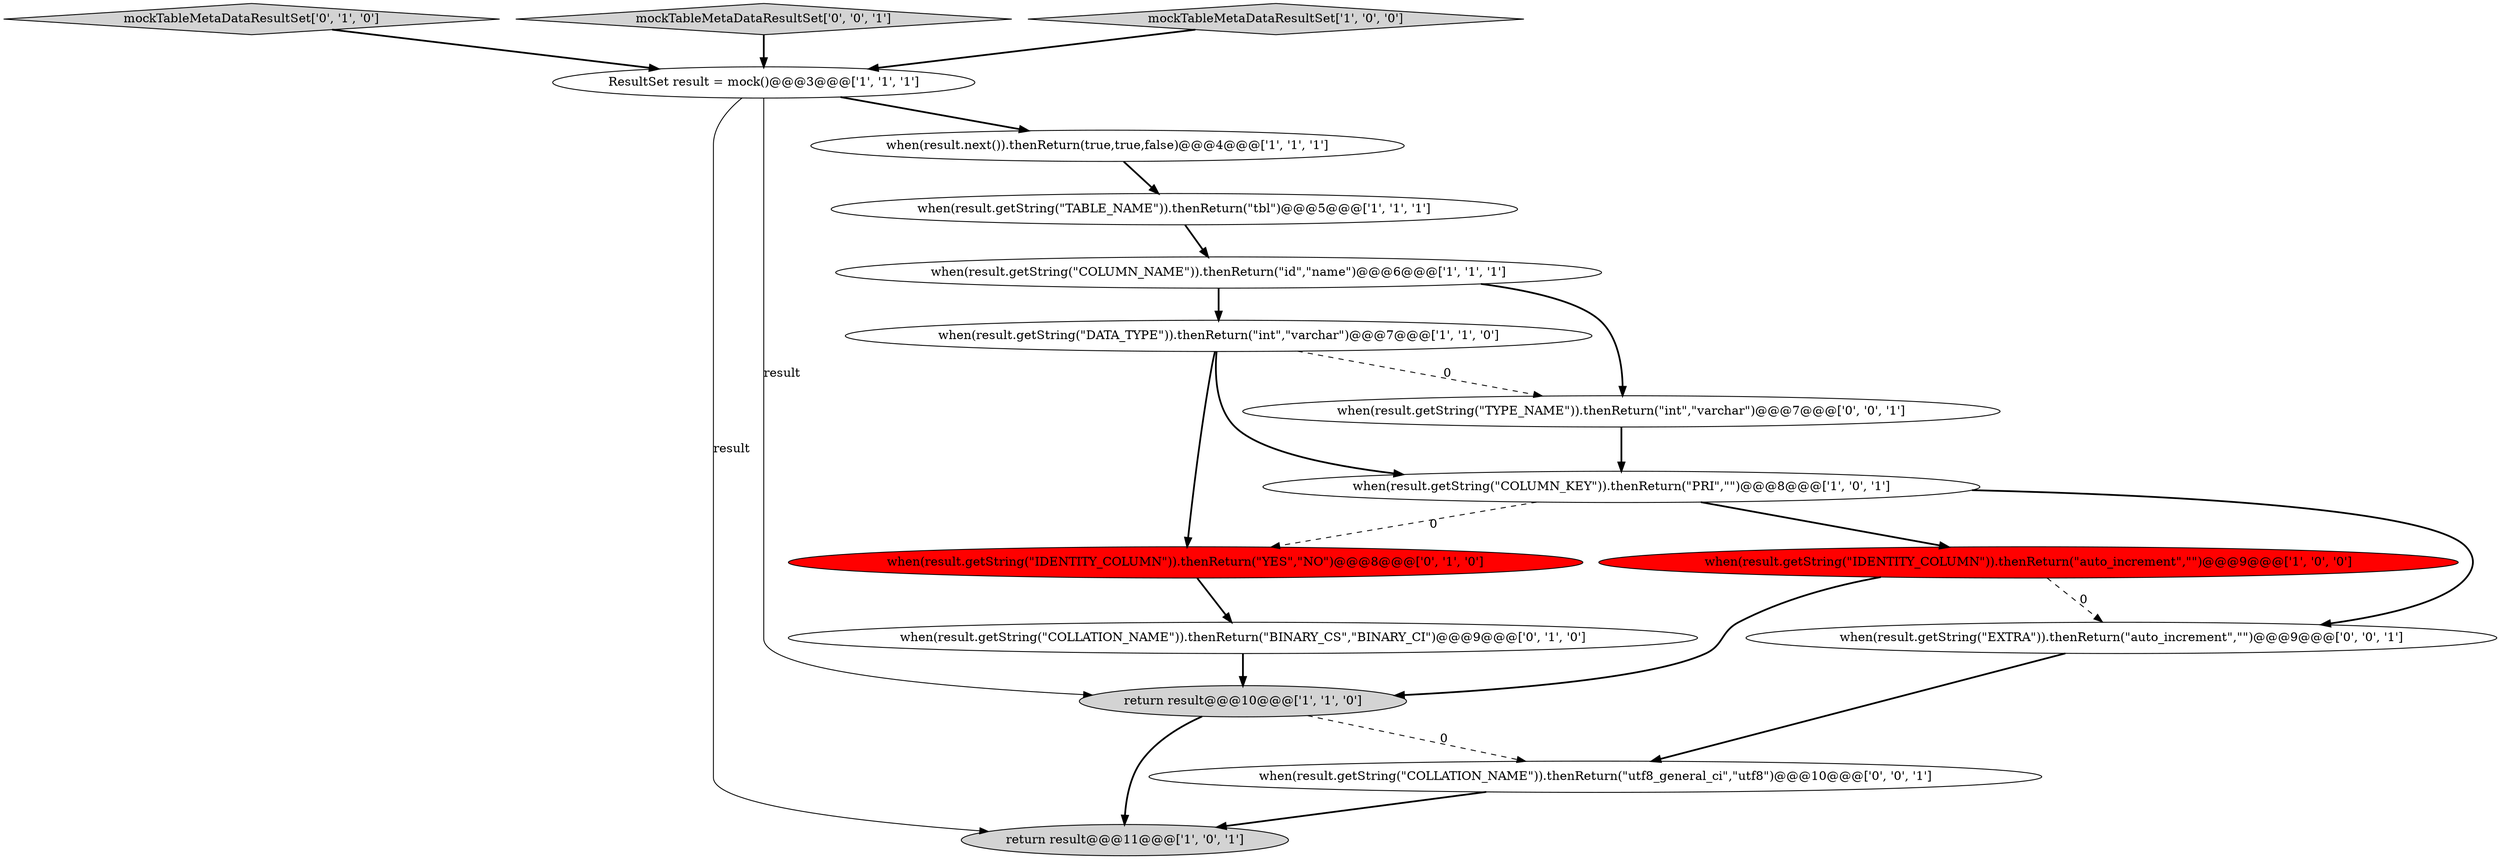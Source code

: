 digraph {
2 [style = filled, label = "when(result.getString(\"DATA_TYPE\")).thenReturn(\"int\",\"varchar\")@@@7@@@['1', '1', '0']", fillcolor = white, shape = ellipse image = "AAA0AAABBB1BBB"];
6 [style = filled, label = "ResultSet result = mock()@@@3@@@['1', '1', '1']", fillcolor = white, shape = ellipse image = "AAA0AAABBB1BBB"];
1 [style = filled, label = "return result@@@10@@@['1', '1', '0']", fillcolor = lightgray, shape = ellipse image = "AAA0AAABBB1BBB"];
12 [style = filled, label = "mockTableMetaDataResultSet['0', '1', '0']", fillcolor = lightgray, shape = diamond image = "AAA0AAABBB2BBB"];
9 [style = filled, label = "when(result.getString(\"TABLE_NAME\")).thenReturn(\"tbl\")@@@5@@@['1', '1', '1']", fillcolor = white, shape = ellipse image = "AAA0AAABBB1BBB"];
13 [style = filled, label = "when(result.getString(\"EXTRA\")).thenReturn(\"auto_increment\",\"\")@@@9@@@['0', '0', '1']", fillcolor = white, shape = ellipse image = "AAA0AAABBB3BBB"];
14 [style = filled, label = "mockTableMetaDataResultSet['0', '0', '1']", fillcolor = lightgray, shape = diamond image = "AAA0AAABBB3BBB"];
3 [style = filled, label = "when(result.getString(\"COLUMN_NAME\")).thenReturn(\"id\",\"name\")@@@6@@@['1', '1', '1']", fillcolor = white, shape = ellipse image = "AAA0AAABBB1BBB"];
10 [style = filled, label = "when(result.getString(\"IDENTITY_COLUMN\")).thenReturn(\"YES\",\"NO\")@@@8@@@['0', '1', '0']", fillcolor = red, shape = ellipse image = "AAA1AAABBB2BBB"];
5 [style = filled, label = "when(result.getString(\"COLUMN_KEY\")).thenReturn(\"PRI\",\"\")@@@8@@@['1', '0', '1']", fillcolor = white, shape = ellipse image = "AAA0AAABBB1BBB"];
11 [style = filled, label = "when(result.getString(\"COLLATION_NAME\")).thenReturn(\"BINARY_CS\",\"BINARY_CI\")@@@9@@@['0', '1', '0']", fillcolor = white, shape = ellipse image = "AAA0AAABBB2BBB"];
15 [style = filled, label = "when(result.getString(\"COLLATION_NAME\")).thenReturn(\"utf8_general_ci\",\"utf8\")@@@10@@@['0', '0', '1']", fillcolor = white, shape = ellipse image = "AAA0AAABBB3BBB"];
16 [style = filled, label = "when(result.getString(\"TYPE_NAME\")).thenReturn(\"int\",\"varchar\")@@@7@@@['0', '0', '1']", fillcolor = white, shape = ellipse image = "AAA0AAABBB3BBB"];
8 [style = filled, label = "when(result.next()).thenReturn(true,true,false)@@@4@@@['1', '1', '1']", fillcolor = white, shape = ellipse image = "AAA0AAABBB1BBB"];
7 [style = filled, label = "return result@@@11@@@['1', '0', '1']", fillcolor = lightgray, shape = ellipse image = "AAA0AAABBB1BBB"];
0 [style = filled, label = "mockTableMetaDataResultSet['1', '0', '0']", fillcolor = lightgray, shape = diamond image = "AAA0AAABBB1BBB"];
4 [style = filled, label = "when(result.getString(\"IDENTITY_COLUMN\")).thenReturn(\"auto_increment\",\"\")@@@9@@@['1', '0', '0']", fillcolor = red, shape = ellipse image = "AAA1AAABBB1BBB"];
15->7 [style = bold, label=""];
0->6 [style = bold, label=""];
11->1 [style = bold, label=""];
1->15 [style = dashed, label="0"];
6->1 [style = solid, label="result"];
3->16 [style = bold, label=""];
2->10 [style = bold, label=""];
12->6 [style = bold, label=""];
1->7 [style = bold, label=""];
3->2 [style = bold, label=""];
5->10 [style = dashed, label="0"];
6->7 [style = solid, label="result"];
5->13 [style = bold, label=""];
2->16 [style = dashed, label="0"];
5->4 [style = bold, label=""];
6->8 [style = bold, label=""];
8->9 [style = bold, label=""];
16->5 [style = bold, label=""];
9->3 [style = bold, label=""];
4->1 [style = bold, label=""];
13->15 [style = bold, label=""];
4->13 [style = dashed, label="0"];
14->6 [style = bold, label=""];
2->5 [style = bold, label=""];
10->11 [style = bold, label=""];
}
